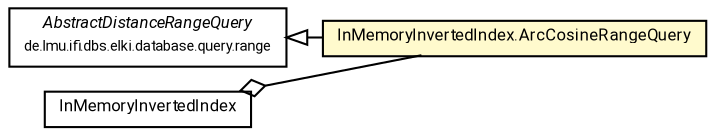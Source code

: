 #!/usr/local/bin/dot
#
# Class diagram 
# Generated by UMLGraph version R5_7_2-60-g0e99a6 (http://www.spinellis.gr/umlgraph/)
#

digraph G {
	graph [fontnames="svg"]
	edge [fontname="Roboto",fontsize=7,labelfontname="Roboto",labelfontsize=7,color="black"];
	node [fontname="Roboto",fontcolor="black",fontsize=8,shape=plaintext,margin=0,width=0,height=0];
	nodesep=0.15;
	ranksep=0.25;
	rankdir=LR;
	// de.lmu.ifi.dbs.elki.database.query.range.AbstractDistanceRangeQuery<O>
	c5174736 [label=<<table title="de.lmu.ifi.dbs.elki.database.query.range.AbstractDistanceRangeQuery" border="0" cellborder="1" cellspacing="0" cellpadding="2" href="../../database/query/range/AbstractDistanceRangeQuery.html" target="_parent">
		<tr><td><table border="0" cellspacing="0" cellpadding="1">
		<tr><td align="center" balign="center"> <font face="Roboto"><i>AbstractDistanceRangeQuery</i></font> </td></tr>
		<tr><td align="center" balign="center"> <font face="Roboto" point-size="7.0">de.lmu.ifi.dbs.elki.database.query.range</font> </td></tr>
		</table></td></tr>
		</table>>, URL="../../database/query/range/AbstractDistanceRangeQuery.html"];
	// de.lmu.ifi.dbs.elki.index.invertedlist.InMemoryInvertedIndex<V extends de.lmu.ifi.dbs.elki.data.NumberVector>
	c5175180 [label=<<table title="de.lmu.ifi.dbs.elki.index.invertedlist.InMemoryInvertedIndex" border="0" cellborder="1" cellspacing="0" cellpadding="2" href="InMemoryInvertedIndex.html" target="_parent">
		<tr><td><table border="0" cellspacing="0" cellpadding="1">
		<tr><td align="center" balign="center"> <font face="Roboto">InMemoryInvertedIndex</font> </td></tr>
		</table></td></tr>
		</table>>, URL="InMemoryInvertedIndex.html"];
	// de.lmu.ifi.dbs.elki.index.invertedlist.InMemoryInvertedIndex<V extends de.lmu.ifi.dbs.elki.data.NumberVector>.ArcCosineRangeQuery
	c5175184 [label=<<table title="de.lmu.ifi.dbs.elki.index.invertedlist.InMemoryInvertedIndex.ArcCosineRangeQuery" border="0" cellborder="1" cellspacing="0" cellpadding="2" bgcolor="lemonChiffon" href="InMemoryInvertedIndex.ArcCosineRangeQuery.html" target="_parent">
		<tr><td><table border="0" cellspacing="0" cellpadding="1">
		<tr><td align="center" balign="center"> <font face="Roboto">InMemoryInvertedIndex.ArcCosineRangeQuery</font> </td></tr>
		</table></td></tr>
		</table>>, URL="InMemoryInvertedIndex.ArcCosineRangeQuery.html"];
	// de.lmu.ifi.dbs.elki.index.invertedlist.InMemoryInvertedIndex<V extends de.lmu.ifi.dbs.elki.data.NumberVector> has de.lmu.ifi.dbs.elki.index.invertedlist.InMemoryInvertedIndex<V extends de.lmu.ifi.dbs.elki.data.NumberVector>.ArcCosineRangeQuery
	c5175180 -> c5175184 [arrowhead=none,arrowtail=ediamond,dir=back,weight=4];
	// de.lmu.ifi.dbs.elki.index.invertedlist.InMemoryInvertedIndex<V extends de.lmu.ifi.dbs.elki.data.NumberVector>.ArcCosineRangeQuery extends de.lmu.ifi.dbs.elki.database.query.range.AbstractDistanceRangeQuery<O>
	c5174736 -> c5175184 [arrowtail=empty,dir=back,weight=10];
}

